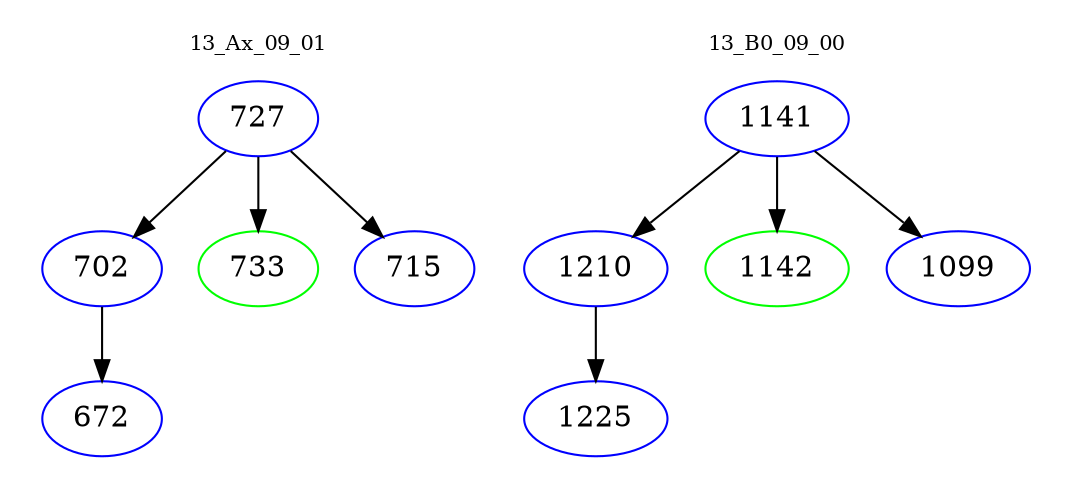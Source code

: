 digraph{
subgraph cluster_0 {
color = white
label = "13_Ax_09_01";
fontsize=10;
T0_727 [label="727", color="blue"]
T0_727 -> T0_702 [color="black"]
T0_702 [label="702", color="blue"]
T0_702 -> T0_672 [color="black"]
T0_672 [label="672", color="blue"]
T0_727 -> T0_733 [color="black"]
T0_733 [label="733", color="green"]
T0_727 -> T0_715 [color="black"]
T0_715 [label="715", color="blue"]
}
subgraph cluster_1 {
color = white
label = "13_B0_09_00";
fontsize=10;
T1_1141 [label="1141", color="blue"]
T1_1141 -> T1_1210 [color="black"]
T1_1210 [label="1210", color="blue"]
T1_1210 -> T1_1225 [color="black"]
T1_1225 [label="1225", color="blue"]
T1_1141 -> T1_1142 [color="black"]
T1_1142 [label="1142", color="green"]
T1_1141 -> T1_1099 [color="black"]
T1_1099 [label="1099", color="blue"]
}
}
